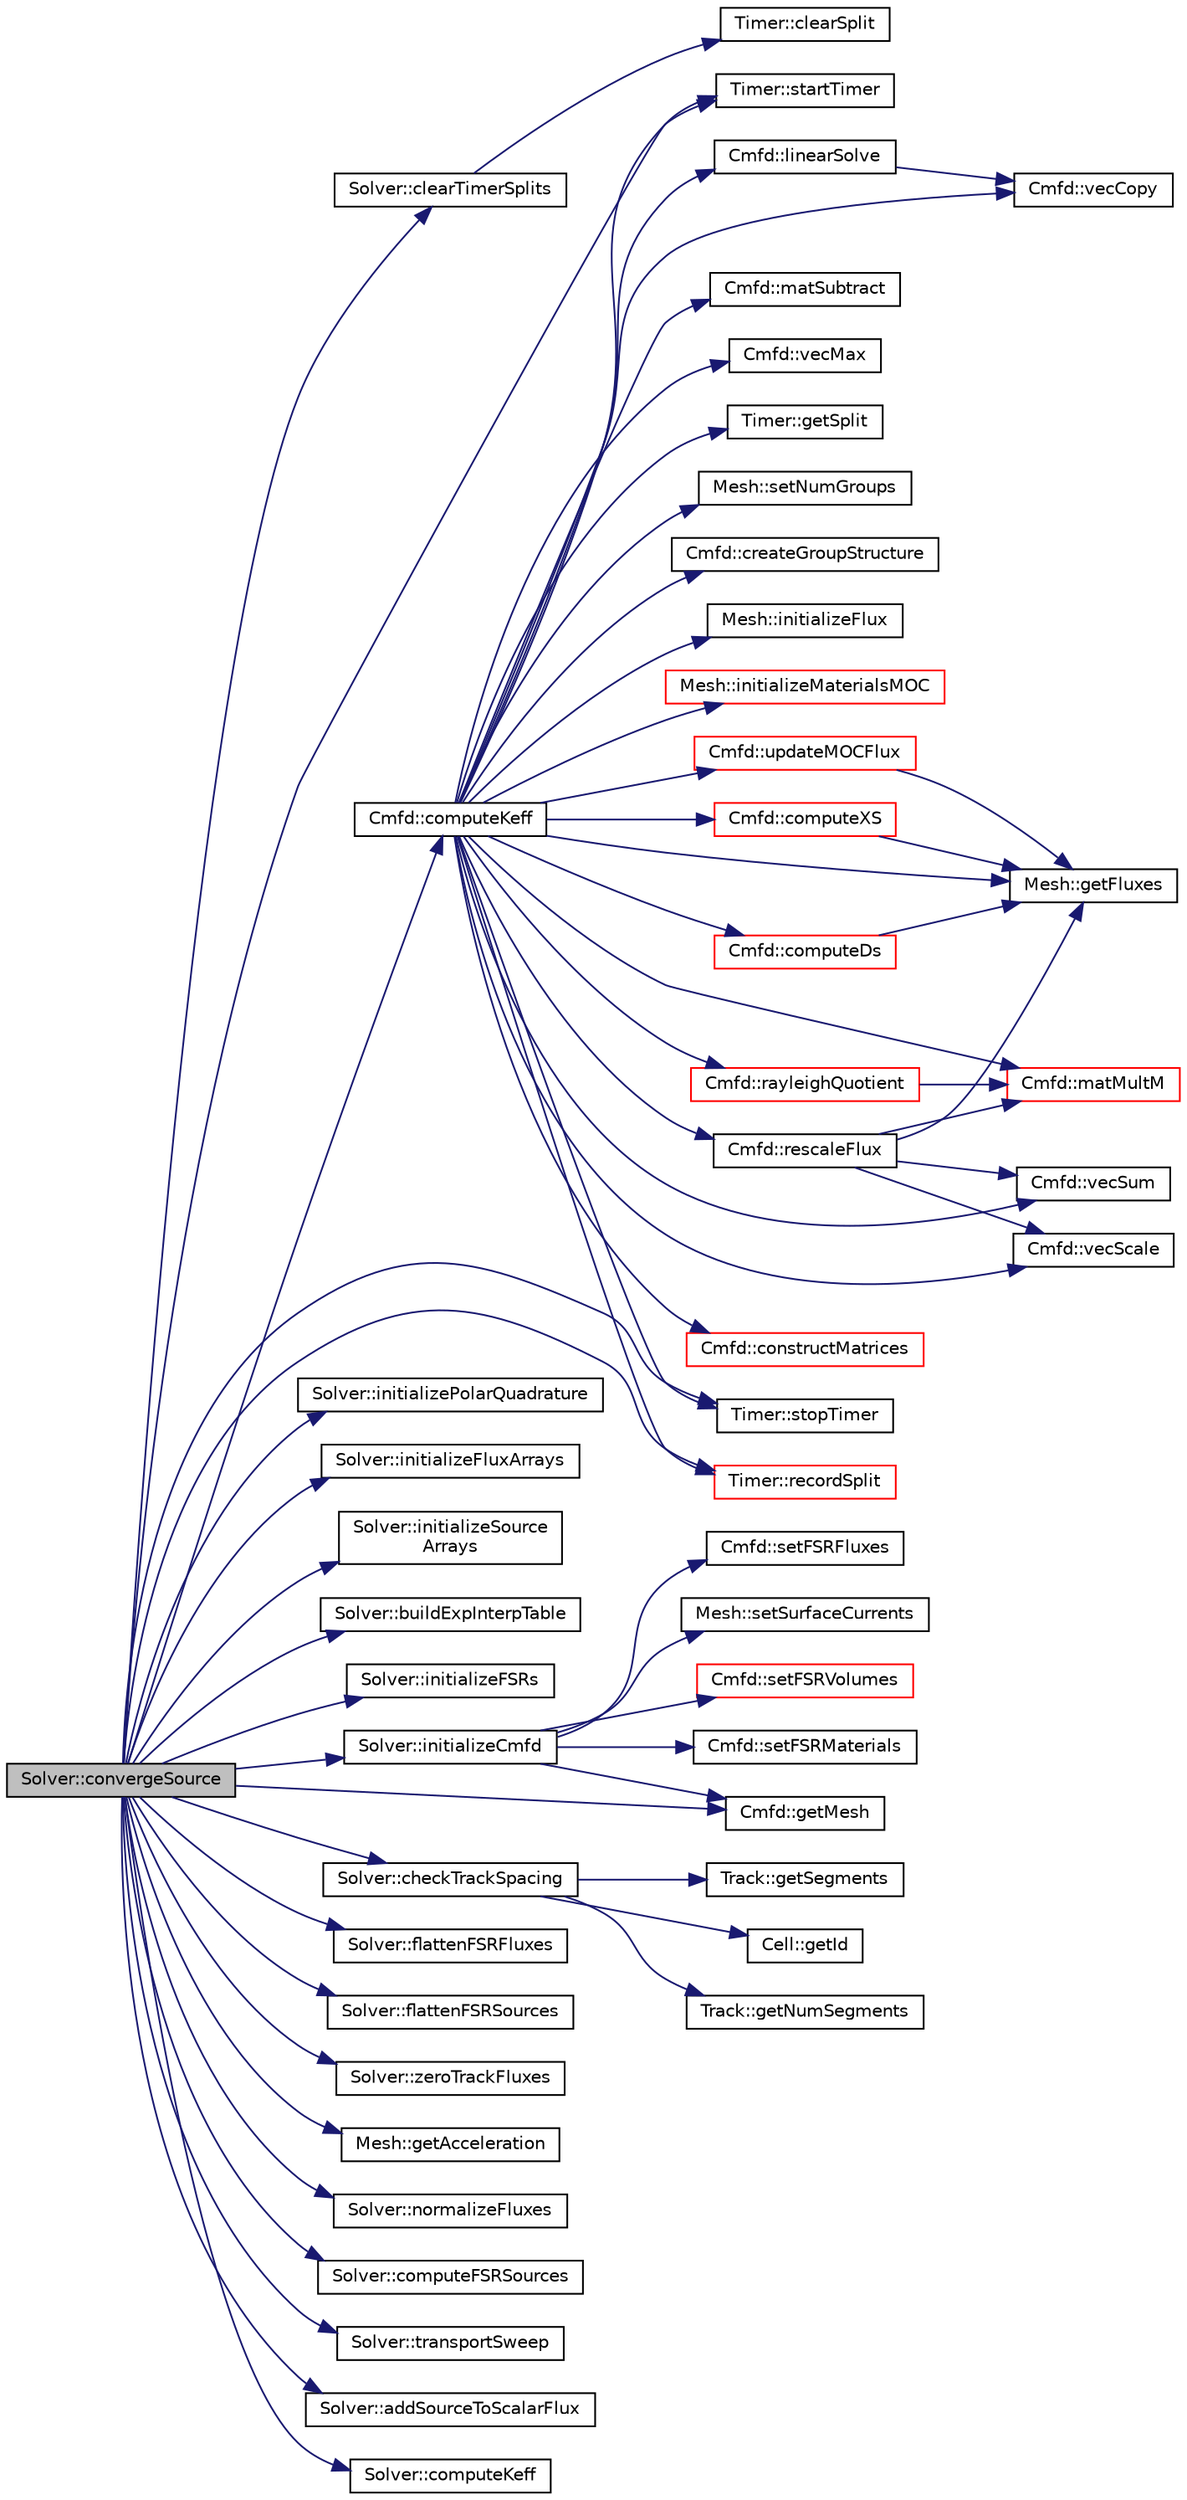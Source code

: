 digraph "Solver::convergeSource"
{
  edge [fontname="Helvetica",fontsize="10",labelfontname="Helvetica",labelfontsize="10"];
  node [fontname="Helvetica",fontsize="10",shape=record];
  rankdir="LR";
  Node1 [label="Solver::convergeSource",height=0.2,width=0.4,color="black", fillcolor="grey75", style="filled" fontcolor="black"];
  Node1 -> Node2 [color="midnightblue",fontsize="10",style="solid",fontname="Helvetica"];
  Node2 [label="Solver::clearTimerSplits",height=0.2,width=0.4,color="black", fillcolor="white", style="filled",URL="$classSolver.html#a4f6e2e3069aa9404fefd62be376e8390",tooltip="Deletes the Timer&#39;s timing entries for each timed code section code in the source convergence loop..."];
  Node2 -> Node3 [color="midnightblue",fontsize="10",style="solid",fontname="Helvetica"];
  Node3 [label="Timer::clearSplit",height=0.2,width=0.4,color="black", fillcolor="white", style="filled",URL="$classTimer.html#a11700956fe9bcbfefc0812e84c483764",tooltip="Clears the time split for this message and deletes the message&#39;s entry in the Timer&#39;s splits log..."];
  Node1 -> Node4 [color="midnightblue",fontsize="10",style="solid",fontname="Helvetica"];
  Node4 [label="Timer::startTimer",height=0.2,width=0.4,color="black", fillcolor="white", style="filled",URL="$classTimer.html#aa8c887576ec3b0d68c10ebf4097c367c",tooltip="Starts the Timer."];
  Node1 -> Node5 [color="midnightblue",fontsize="10",style="solid",fontname="Helvetica"];
  Node5 [label="Solver::initializePolarQuadrature",height=0.2,width=0.4,color="black", fillcolor="white", style="filled",URL="$classSolver.html#a6591b996eb837e0c4184424e48e191a3",tooltip="Creates a polar quadrature object for the Solver."];
  Node1 -> Node6 [color="midnightblue",fontsize="10",style="solid",fontname="Helvetica"];
  Node6 [label="Solver::initializeFluxArrays",height=0.2,width=0.4,color="black", fillcolor="white", style="filled",URL="$classSolver.html#a916eb7ef96140e1ea2d22bb9d1c86240",tooltip="Initializes Track boundary angular flux and leakage and FSR scalar flux arrays."];
  Node1 -> Node7 [color="midnightblue",fontsize="10",style="solid",fontname="Helvetica"];
  Node7 [label="Solver::initializeSource\lArrays",height=0.2,width=0.4,color="black", fillcolor="white", style="filled",URL="$classSolver.html#a8592d819738b24a5b983e54c0a635d30",tooltip="Allocates memory for FSR source arrays."];
  Node1 -> Node8 [color="midnightblue",fontsize="10",style="solid",fontname="Helvetica"];
  Node8 [label="Solver::buildExpInterpTable",height=0.2,width=0.4,color="black", fillcolor="white", style="filled",URL="$classSolver.html#a7098d5d9fde857934ce0f867164f9d2e",tooltip="Builds the exponential linear interpolation table."];
  Node1 -> Node9 [color="midnightblue",fontsize="10",style="solid",fontname="Helvetica"];
  Node9 [label="Solver::initializeFSRs",height=0.2,width=0.4,color="black", fillcolor="white", style="filled",URL="$classSolver.html#a512ac25e056b3e2d77ae9159e793babf",tooltip="Initializes the volumes and Material arrays for each FSR."];
  Node1 -> Node10 [color="midnightblue",fontsize="10",style="solid",fontname="Helvetica"];
  Node10 [label="Solver::initializeCmfd",height=0.2,width=0.4,color="black", fillcolor="white", style="filled",URL="$classSolver.html#afeab07b86fb26ba8be22d525cba33c4f",tooltip="Initializes a Cmfd object for acceleratiion prior to source iteration."];
  Node10 -> Node11 [color="midnightblue",fontsize="10",style="solid",fontname="Helvetica"];
  Node11 [label="Cmfd::setFSRVolumes",height=0.2,width=0.4,color="red", fillcolor="white", style="filled",URL="$classCmfd.html#a5e424fa34563f18e5c16899d717444e1",tooltip="Set the fsr volumes by summing the volumes of the FSRs contained in each Mesh cell."];
  Node10 -> Node12 [color="midnightblue",fontsize="10",style="solid",fontname="Helvetica"];
  Node12 [label="Cmfd::setFSRMaterials",height=0.2,width=0.4,color="black", fillcolor="white", style="filled",URL="$classCmfd.html#a1ee1d060957c194d7d91e1b6c8192ac4",tooltip="Set the FSR materials array pointer."];
  Node10 -> Node13 [color="midnightblue",fontsize="10",style="solid",fontname="Helvetica"];
  Node13 [label="Cmfd::setFSRFluxes",height=0.2,width=0.4,color="black", fillcolor="white", style="filled",URL="$classCmfd.html#a8dc3d1c41f34eabbe50820df8dd79055",tooltip="Set pointer to FSR flux array."];
  Node10 -> Node14 [color="midnightblue",fontsize="10",style="solid",fontname="Helvetica"];
  Node14 [label="Cmfd::getMesh",height=0.2,width=0.4,color="black", fillcolor="white", style="filled",URL="$classCmfd.html#acbf8310fb5a8a657751b905eea3ead8c",tooltip="Get pointer to the Mesh object."];
  Node10 -> Node15 [color="midnightblue",fontsize="10",style="solid",fontname="Helvetica"];
  Node15 [label="Mesh::setSurfaceCurrents",height=0.2,width=0.4,color="black", fillcolor="white", style="filled",URL="$classMesh.html#a09769e1578d2d4d0f74783d12c56b3c8",tooltip="Set the pointer to the Mesh surface currents array."];
  Node1 -> Node16 [color="midnightblue",fontsize="10",style="solid",fontname="Helvetica"];
  Node16 [label="Solver::checkTrackSpacing",height=0.2,width=0.4,color="black", fillcolor="white", style="filled",URL="$classSolver.html#a4ab290c6ca1d74230bf885cfc7f58b7a",tooltip="Checks that each FSR has at least one Track segment crossing it and if not, throws an exception and p..."];
  Node16 -> Node17 [color="midnightblue",fontsize="10",style="solid",fontname="Helvetica"];
  Node17 [label="Track::getNumSegments",height=0.2,width=0.4,color="black", fillcolor="white", style="filled",URL="$classTrack.html#a034893295ac06eed35aac0c7ed172419",tooltip="Return the number of segments along this Track."];
  Node16 -> Node18 [color="midnightblue",fontsize="10",style="solid",fontname="Helvetica"];
  Node18 [label="Track::getSegments",height=0.2,width=0.4,color="black", fillcolor="white", style="filled",URL="$classTrack.html#a796efa8dc12ef0f1073ba264f4074380",tooltip="Returns a vector of pointers to the Track&#39;s segments."];
  Node16 -> Node19 [color="midnightblue",fontsize="10",style="solid",fontname="Helvetica"];
  Node19 [label="Cell::getId",height=0.2,width=0.4,color="black", fillcolor="white", style="filled",URL="$classCell.html#a39543fd6c83589e92363e461f3f50336",tooltip="Return the Cell&#39;s user-specified ID."];
  Node1 -> Node20 [color="midnightblue",fontsize="10",style="solid",fontname="Helvetica"];
  Node20 [label="Solver::flattenFSRFluxes",height=0.2,width=0.4,color="black", fillcolor="white", style="filled",URL="$classSolver.html#a148137c97310ee2df94a4fd3fe35456f",tooltip="Set the scalar flux for each FSR and energy group to some value."];
  Node1 -> Node21 [color="midnightblue",fontsize="10",style="solid",fontname="Helvetica"];
  Node21 [label="Solver::flattenFSRSources",height=0.2,width=0.4,color="black", fillcolor="white", style="filled",URL="$classSolver.html#a906c202ff2b3e38443f333964efa2342",tooltip="Set the source for each FSR and energy group to some value."];
  Node1 -> Node22 [color="midnightblue",fontsize="10",style="solid",fontname="Helvetica"];
  Node22 [label="Solver::zeroTrackFluxes",height=0.2,width=0.4,color="black", fillcolor="white", style="filled",URL="$classSolver.html#ac9960f6987c85a3d8e670beb10a9fbb2",tooltip="Zero each Track&#39;s boundary fluxes for each energy group and polar angle in the &quot;forward&quot; and &quot;reverse..."];
  Node1 -> Node14 [color="midnightblue",fontsize="10",style="solid",fontname="Helvetica"];
  Node1 -> Node23 [color="midnightblue",fontsize="10",style="solid",fontname="Helvetica"];
  Node23 [label="Mesh::getAcceleration",height=0.2,width=0.4,color="black", fillcolor="white", style="filled",URL="$classMesh.html#a8f6ecca5c43bda3b80ac8c80815a79bd",tooltip="Return whether CMFD acceleration is in use."];
  Node1 -> Node24 [color="midnightblue",fontsize="10",style="solid",fontname="Helvetica"];
  Node24 [label="Solver::normalizeFluxes",height=0.2,width=0.4,color="black", fillcolor="white", style="filled",URL="$classSolver.html#aeb89db6a6b624b222494625613b2ed57",tooltip="Normalizes all FSR scalar fluxes and Track boundary angular fluxes to the total fission source (times..."];
  Node1 -> Node25 [color="midnightblue",fontsize="10",style="solid",fontname="Helvetica"];
  Node25 [label="Solver::computeFSRSources",height=0.2,width=0.4,color="black", fillcolor="white", style="filled",URL="$classSolver.html#af3265d25938ee473633e193bc59202c8",tooltip="Computes the total source (fission and scattering) for each FSR and energy group."];
  Node1 -> Node26 [color="midnightblue",fontsize="10",style="solid",fontname="Helvetica"];
  Node26 [label="Solver::transportSweep",height=0.2,width=0.4,color="black", fillcolor="white", style="filled",URL="$classSolver.html#ab029744c3532b239fab583c4f8d8ea98",tooltip="This method performs one transport sweep of all azimuthal angles, Tracks, segments, polar angles and energy groups."];
  Node1 -> Node27 [color="midnightblue",fontsize="10",style="solid",fontname="Helvetica"];
  Node27 [label="Solver::addSourceToScalarFlux",height=0.2,width=0.4,color="black", fillcolor="white", style="filled",URL="$classSolver.html#a431c793e0164e134d35fecf9e1e56434",tooltip="Add the source term contribution in the transport equation to the FSR scalar flux."];
  Node1 -> Node28 [color="midnightblue",fontsize="10",style="solid",fontname="Helvetica"];
  Node28 [label="Cmfd::computeKeff",height=0.2,width=0.4,color="black", fillcolor="white", style="filled",URL="$classCmfd.html#ad3da57b100041e93e2ca8d6b89137775",tooltip="CMFD solver that solves the diffusion problem."];
  Node28 -> Node29 [color="midnightblue",fontsize="10",style="solid",fontname="Helvetica"];
  Node29 [label="Mesh::setNumGroups",height=0.2,width=0.4,color="black", fillcolor="white", style="filled",URL="$classMesh.html#a56f6fdfa5570bbd07b8691babc5ceb01",tooltip="Set the number of energy groups."];
  Node28 -> Node30 [color="midnightblue",fontsize="10",style="solid",fontname="Helvetica"];
  Node30 [label="Cmfd::createGroupStructure",height=0.2,width=0.4,color="black", fillcolor="white", style="filled",URL="$classCmfd.html#aa97d965c5a865b558cd98383ac6778eb",tooltip="Create the CMFD coarse energy group structure."];
  Node28 -> Node31 [color="midnightblue",fontsize="10",style="solid",fontname="Helvetica"];
  Node31 [label="Mesh::initializeFlux",height=0.2,width=0.4,color="black", fillcolor="white", style="filled",URL="$classMesh.html#a787f9e2f03a4d8577f0dd6ec08b539e4",tooltip="Initializes the Mesh cell PRIMAL, PRIMAL_UPDATE and ADJOINT fluxes."];
  Node28 -> Node32 [color="midnightblue",fontsize="10",style="solid",fontname="Helvetica"];
  Node32 [label="Mesh::initializeMaterialsMOC",height=0.2,width=0.4,color="red", fillcolor="white", style="filled",URL="$classMesh.html#ab37b386a4b08be476c2930338604ad7b",tooltip="Initialize the Mesh cell Materials."];
  Node28 -> Node4 [color="midnightblue",fontsize="10",style="solid",fontname="Helvetica"];
  Node28 -> Node33 [color="midnightblue",fontsize="10",style="solid",fontname="Helvetica"];
  Node33 [label="Mesh::getFluxes",height=0.2,width=0.4,color="black", fillcolor="white", style="filled",URL="$classMesh.html#ab77b347a84664b1c246e78f8b3bdf2c8",tooltip="Get a Mesh cell scalar flux array."];
  Node28 -> Node34 [color="midnightblue",fontsize="10",style="solid",fontname="Helvetica"];
  Node34 [label="Cmfd::computeXS",height=0.2,width=0.4,color="red", fillcolor="white", style="filled",URL="$classCmfd.html#a5b38eb0bd9a89a63071283a0c93a801c",tooltip="Create cross-sections and fluxes for each Cmfd cell by energy condensing and volume averaging cross s..."];
  Node34 -> Node33 [color="midnightblue",fontsize="10",style="solid",fontname="Helvetica"];
  Node28 -> Node35 [color="midnightblue",fontsize="10",style="solid",fontname="Helvetica"];
  Node35 [label="Cmfd::computeDs",height=0.2,width=0.4,color="red", fillcolor="white", style="filled",URL="$classCmfd.html#a49638bfe6101933e7b76c156dd43d532",tooltip="Compute the diffusion coefficients:  - straight diffusion coefficient  - surface diffusion coefficien..."];
  Node35 -> Node33 [color="midnightblue",fontsize="10",style="solid",fontname="Helvetica"];
  Node28 -> Node36 [color="midnightblue",fontsize="10",style="solid",fontname="Helvetica"];
  Node36 [label="Cmfd::constructMatrices",height=0.2,width=0.4,color="red", fillcolor="white", style="filled",URL="$classCmfd.html#a58613922850f0add48c8056c27dd0e83",tooltip="Fill in the values in the A matrix, M matrix, and old scalar flux vector."];
  Node28 -> Node37 [color="midnightblue",fontsize="10",style="solid",fontname="Helvetica"];
  Node37 [label="Cmfd::matMultM",height=0.2,width=0.4,color="red", fillcolor="white", style="filled",URL="$classCmfd.html#a31386e6716af0246c79f594c4fa14098",tooltip="Multiply matrix by vector (i.e., y = M *x)."];
  Node28 -> Node38 [color="midnightblue",fontsize="10",style="solid",fontname="Helvetica"];
  Node38 [label="Cmfd::vecSum",height=0.2,width=0.4,color="black", fillcolor="white", style="filled",URL="$classCmfd.html#ae6e87a58709fe78ad95b3bc9e55416a8",tooltip="Sum all elements in a vector."];
  Node28 -> Node39 [color="midnightblue",fontsize="10",style="solid",fontname="Helvetica"];
  Node39 [label="Cmfd::vecScale",height=0.2,width=0.4,color="black", fillcolor="white", style="filled",URL="$classCmfd.html#a170275051ff9c43a6011e84f1348c97e",tooltip="Scale vectgor by some scalar value."];
  Node28 -> Node40 [color="midnightblue",fontsize="10",style="solid",fontname="Helvetica"];
  Node40 [label="Cmfd::vecCopy",height=0.2,width=0.4,color="black", fillcolor="white", style="filled",URL="$classCmfd.html#af83f3b89305fbc4bc8e0d5aab9822d90",tooltip="Copy a vector to another vector."];
  Node28 -> Node41 [color="midnightblue",fontsize="10",style="solid",fontname="Helvetica"];
  Node41 [label="Cmfd::linearSolve",height=0.2,width=0.4,color="black", fillcolor="white", style="filled",URL="$classCmfd.html#acb66d1a509993e1dcbec5a6cfa6ee8e8",tooltip="Solve the linear system Ax=b using Gauss Seidel with SOR."];
  Node41 -> Node40 [color="midnightblue",fontsize="10",style="solid",fontname="Helvetica"];
  Node28 -> Node42 [color="midnightblue",fontsize="10",style="solid",fontname="Helvetica"];
  Node42 [label="Cmfd::rayleighQuotient",height=0.2,width=0.4,color="red", fillcolor="white", style="filled",URL="$classCmfd.html#a2885348654cf05fea72c8c361a0c5f85",tooltip="Computes the Rayleigh quotient."];
  Node42 -> Node37 [color="midnightblue",fontsize="10",style="solid",fontname="Helvetica"];
  Node28 -> Node43 [color="midnightblue",fontsize="10",style="solid",fontname="Helvetica"];
  Node43 [label="Cmfd::matSubtract",height=0.2,width=0.4,color="black", fillcolor="white", style="filled",URL="$classCmfd.html#af99526efd65f8b4e4540fef70a669f53"];
  Node28 -> Node44 [color="midnightblue",fontsize="10",style="solid",fontname="Helvetica"];
  Node44 [label="Cmfd::vecMax",height=0.2,width=0.4,color="black", fillcolor="white", style="filled",URL="$classCmfd.html#af2880d2006780f1a4c8844380c39e63c",tooltip="Finds and returns the maximum element in a vector."];
  Node28 -> Node45 [color="midnightblue",fontsize="10",style="solid",fontname="Helvetica"];
  Node45 [label="Cmfd::rescaleFlux",height=0.2,width=0.4,color="black", fillcolor="white", style="filled",URL="$classCmfd.html#ae2c98ca17f124ff28422060c52c22894",tooltip="Rescale the initial and converged flux arrays."];
  Node45 -> Node33 [color="midnightblue",fontsize="10",style="solid",fontname="Helvetica"];
  Node45 -> Node37 [color="midnightblue",fontsize="10",style="solid",fontname="Helvetica"];
  Node45 -> Node38 [color="midnightblue",fontsize="10",style="solid",fontname="Helvetica"];
  Node45 -> Node39 [color="midnightblue",fontsize="10",style="solid",fontname="Helvetica"];
  Node28 -> Node46 [color="midnightblue",fontsize="10",style="solid",fontname="Helvetica"];
  Node46 [label="Cmfd::updateMOCFlux",height=0.2,width=0.4,color="red", fillcolor="white", style="filled",URL="$classCmfd.html#a92498d14632389804569ef690a126942",tooltip="Update the MOC flux in each FSR."];
  Node46 -> Node33 [color="midnightblue",fontsize="10",style="solid",fontname="Helvetica"];
  Node28 -> Node47 [color="midnightblue",fontsize="10",style="solid",fontname="Helvetica"];
  Node47 [label="Timer::stopTimer",height=0.2,width=0.4,color="black", fillcolor="white", style="filled",URL="$classTimer.html#a27f97da1b1d19ad74a847703ca25c455",tooltip="Stops the Timer."];
  Node28 -> Node48 [color="midnightblue",fontsize="10",style="solid",fontname="Helvetica"];
  Node48 [label="Timer::recordSplit",height=0.2,width=0.4,color="red", fillcolor="white", style="filled",URL="$classTimer.html#a613c775ca0b0b08f7cf1a6c165a6b6f7",tooltip="Records a message corresponding to a time for the current split."];
  Node28 -> Node49 [color="midnightblue",fontsize="10",style="solid",fontname="Helvetica"];
  Node49 [label="Timer::getSplit",height=0.2,width=0.4,color="black", fillcolor="white", style="filled",URL="$classTimer.html#aa56c74daecc44c72c434db6c98e69178",tooltip="Returns the time associated with a particular split."];
  Node1 -> Node50 [color="midnightblue",fontsize="10",style="solid",fontname="Helvetica"];
  Node50 [label="Solver::computeKeff",height=0.2,width=0.4,color="black", fillcolor="white", style="filled",URL="$classSolver.html#a7d0c4632edff104979002eb21d38d794",tooltip="Compute  from total fission and absorption rates in each FSR and energy group."];
  Node1 -> Node47 [color="midnightblue",fontsize="10",style="solid",fontname="Helvetica"];
  Node1 -> Node48 [color="midnightblue",fontsize="10",style="solid",fontname="Helvetica"];
}
